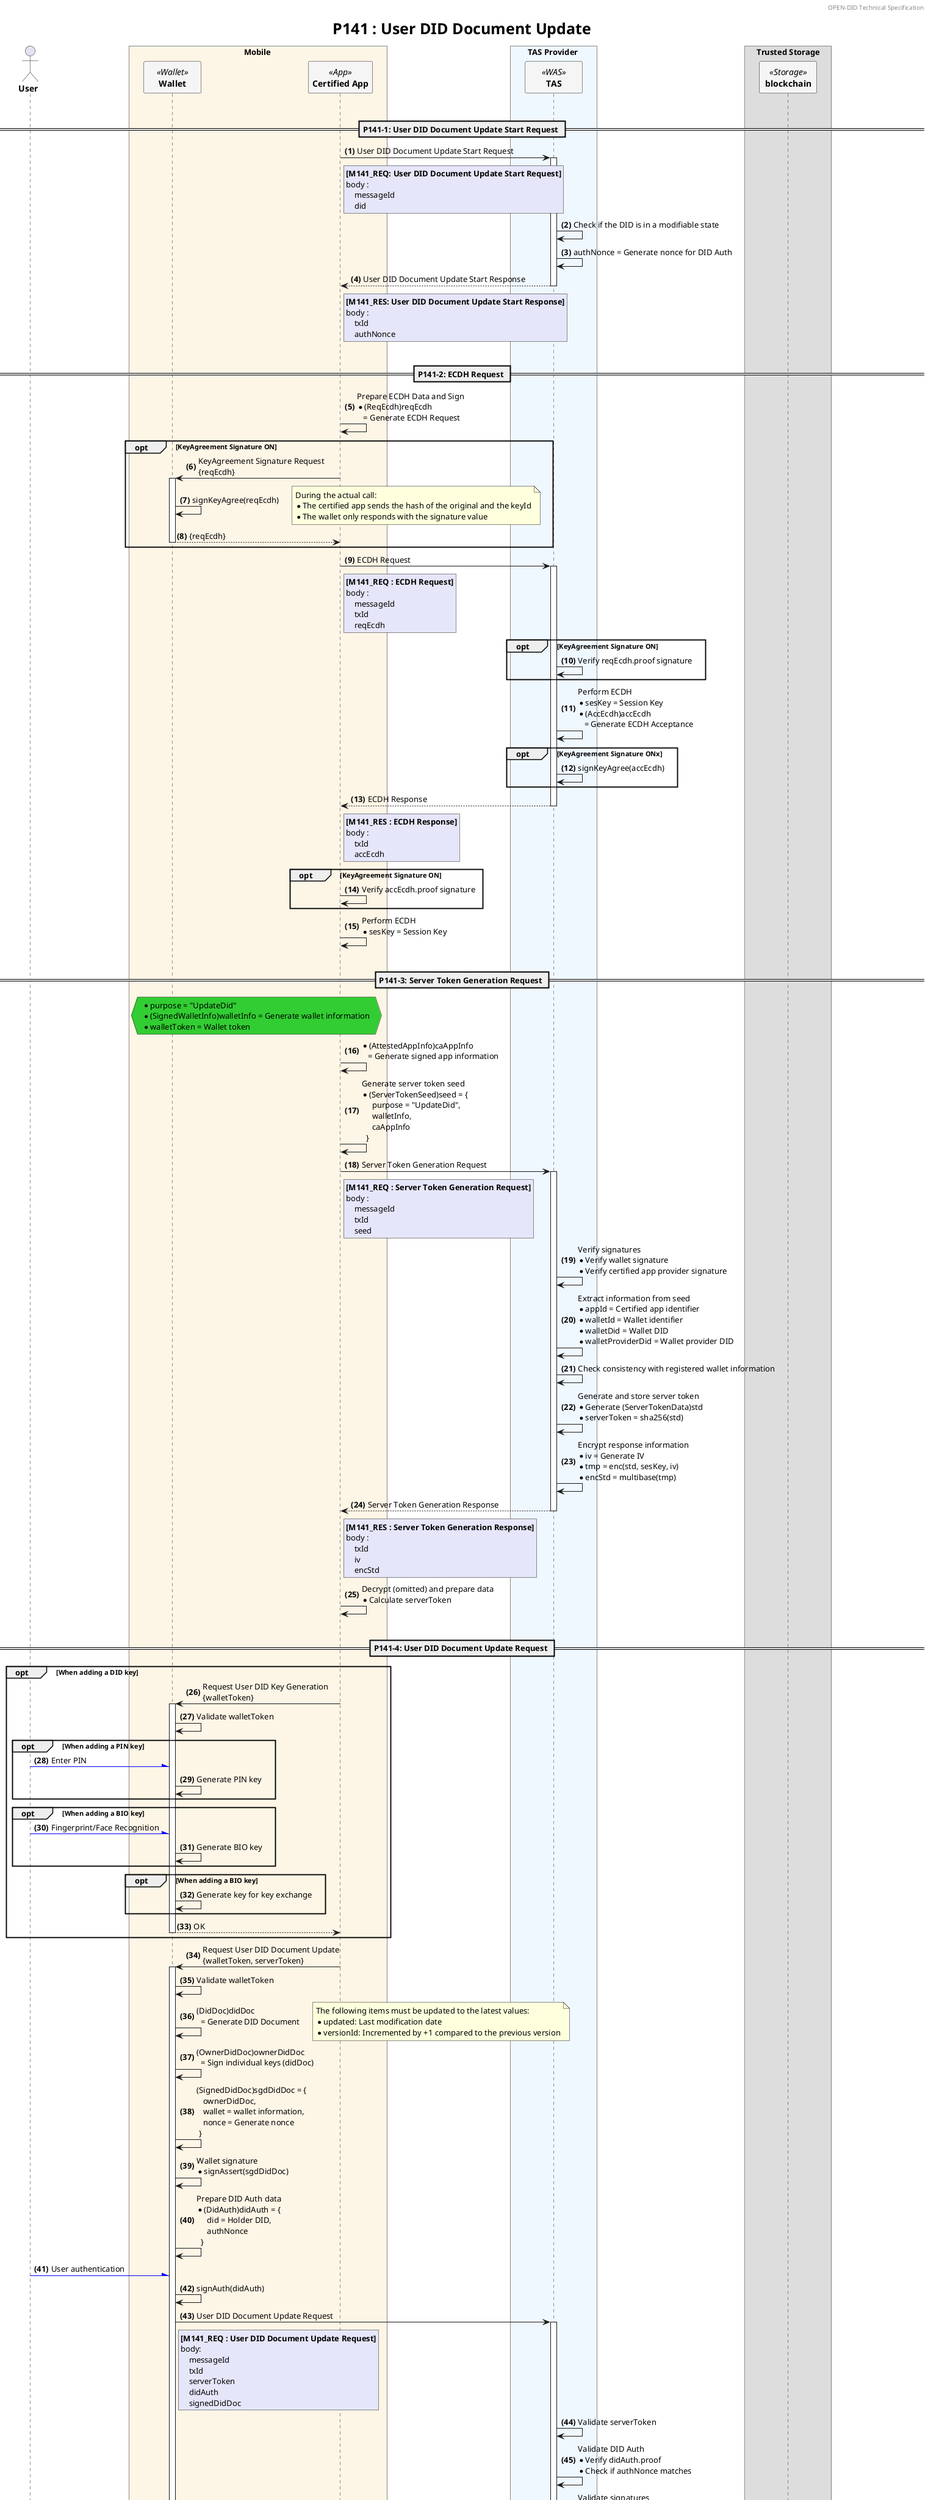 @startuml P141_update_diddoc

'- - - - - - - - - - - - - - - - - - - - - - - - - - - - - - - - - - - - - - - - - - - - - - - - - - - - - - - - - - -
' Settings
'- - - - - - - - - - - - - - - - - - - - - - - - - - - - - - - - - - - - - - - - - - - - - - - - - - - - - - - - - - -
'=== Header and Footer ===
header OPEN-DID Technical Specification
footer
  	Page %page% of %lastpage% at %date("yyyy-MM-dd hh:mm:ss")
end footer

'=== subject ===
title
	<size:25>P141 : User DID Document Update</size>
end title

'=== Options ===
autonumber "<b>(#)</b>"

'=== Panticipants ===
skinparam ParticipantPadding 20
skinparam BoxPadding 20
skinparam MaxMessageSize 500
skinparam MinClassWidth 80

actor "**User**" as USER

box Mobile #OldLace
    participant "**Wallet**" as WALLET <<Wallet>> #WhiteSmoke
    participant "**Certified App**" as CA <<App>> #WhiteSmoke    
end box

box TAS Provider #AliceBlue
    participant "**TAS**" as TAS <<WAS>> #WhiteSmoke
end box

box Trusted Storage
    participant "**blockchain**" as BC <<Storage>> #WhiteSmoke
end box 

'- - - - - - - - - - - - - - - - - - - - - - - - - - - - - - - - - - - - - - - - - - - - - - - - - - - - - - - - - - -
' Constants
'- - - - - - - - - - - - - - - - - - - - - - - - - - - - - - - - - - - - - - - - - - - - - - - - - - - - - - - - - - -
!$refdoc = "Refer to separate document"
!$doc = "Refer to data specification document"

'- - - - - - - - - - - - - - - - - - - - - - - - - - - - - - - - - - - - - - - - - - - - - - - - - - - - - - - - - - -
' Content
'- - - - - - - - - - - - - - - - - - - - - - - - - - - - - - - - - - - - - - - - - - - - - - - - - - - - - - - - - - -
|||

== P141-1: User DID Document Update Start Request ==
CA -> TAS++: User DID Document Update Start Request
rnote right of CA #Lavender        
    **[M141_REQ: User DID Document Update Start Request]**
    body : 
        messageId
        did
end note

    TAS -> TAS: Check if the DID is in a modifiable state
    TAS -> TAS: authNonce = Generate nonce for DID Auth

return User DID Document Update Start Response
rnote right of CA #Lavender        
    **[M141_RES: User DID Document Update Start Response]**
    body : 
        txId
        authNonce
end note

|||
== P141-2: ECDH Request ==
CA -> CA: Prepare ECDH Data and Sign\
            \n* (ReqEcdh)reqEcdh\
            \n   = Generate ECDH Request

opt KeyAgreement Signature ON
    CA -> WALLET ++: KeyAgreement Signature Request\n{reqEcdh}
        WALLET -> WALLET: signKeyAgree(reqEcdh)
        note right
            During the actual call:
            * The certified app sends the hash of the original and the keyId
            * The wallet only responds with the signature value
        end note
    return {reqEcdh}
end

CA -> TAS++ : ECDH Request
rnote right of CA #Lavender
    **[M141_REQ : ECDH Request]**
    body : 
        messageId
        txId
        reqEcdh
end note

    opt KeyAgreement Signature ON
        TAS -> TAS: Verify reqEcdh.proof signature
    end

    TAS -> TAS: Perform ECDH\
                \n* sesKey = Session Key\
                \n* (AccEcdh)accEcdh\
                \n   = Generate ECDH Acceptance

    opt KeyAgreement Signature ONx
        TAS -> TAS: signKeyAgree(accEcdh)
    end

return ECDH Response
rnote right of CA #Lavender
    **[M141_RES : ECDH Response]**
    body : 
        txId
        accEcdh
end note

opt KeyAgreement Signature ON
    CA -> CA: Verify accEcdh.proof signature
end

CA -> CA: Perform ECDH\n* sesKey = Session Key

|||
== P141-3: Server Token Generation Request ==
hnote over CA, WALLET #LimeGreen
    * purpose = "UpdateDid"
    * (SignedWalletInfo)walletInfo = Generate wallet information
    * walletToken = Wallet token
end hnote

CA -> CA: * (AttestedAppInfo)caAppInfo\
        \n   = Generate signed app information

CA -> CA: Generate server token seed\
        \n* (ServerTokenSeed)seed = {\
        \n     purpose = "UpdateDid",\
        \n     walletInfo,\
        \n     caAppInfo\
        \n  }

CA -> TAS++ : Server Token Generation Request
rnote right of CA #Lavender
    **[M141_REQ : Server Token Generation Request]**
    body : 
        messageId
        txId
        seed
end note

    TAS -> TAS: Verify signatures\
            \n* Verify wallet signature\
            \n* Verify certified app provider signature

    TAS -> TAS: Extract information from seed\
            \n* appId = Certified app identifier\
            \n* walletId = Wallet identifier\
            \n* walletDid = Wallet DID\
            \n* walletProviderDid = Wallet provider DID

    TAS -> TAS: Check consistency with registered wallet information

    TAS -> TAS: Generate and store server token\
            \n* Generate (ServerTokenData)std\
            \n* serverToken = sha256(std)

    TAS -> TAS: Encrypt response information\
            \n* iv = Generate IV\
            \n* tmp = enc(std, sesKey, iv)\
            \n* encStd = multibase(tmp)

return Server Token Generation Response
rnote right of CA #Lavender
    **[M141_RES : Server Token Generation Response]**
    body : 
        txId
        iv
        encStd
end note

CA -> CA: Decrypt (omitted) and prepare data\
        \n* Calculate serverToken


|||
== P141-4: User DID Document Update Request ==

opt When adding a DID key
    CA -> WALLET ++: Request User DID Key Generation\n{walletToken}
        WALLET -> WALLET: Validate walletToken

        opt When adding a PIN key
            USER -[#Blue]\ WALLET: Enter PIN
            WALLET -> WALLET: Generate PIN key
        end
        opt When adding a BIO key
            USER -[#Blue]\ WALLET: Fingerprint/Face Recognition
            WALLET -> WALLET: Generate BIO key
        end
        opt When adding a BIO key
            WALLET -> WALLET: Generate key for key exchange
        end
    return OK
end

CA -> WALLET ++: Request User DID Document Update\n{walletToken, serverToken}
    WALLET -> WALLET: Validate walletToken

    WALLET -> WALLET: (DidDoc)didDoc \
            \n  = Generate DID Document
    note right
        The following items must be updated to the latest values:
        * updated: Last modification date
        * versionId: Incremented by +1 compared to the previous version
    end note

    WALLET -> WALLET: (OwnerDidDoc)ownerDidDoc\
            \n  = Sign individual keys (didDoc)
    WALLET -> WALLET: (SignedDidDoc)sgdDidDoc = {\
            \n   ownerDidDoc,\
            \n   wallet = wallet information,\
            \n   nonce = Generate nonce\
            \n }
    WALLET -> WALLET: Wallet signature\
            \n* signAssert(sgdDidDoc)

    WALLET -> WALLET: Prepare DID Auth data\
    \n* (DidAuth)didAuth = {\
    \n     did = Holder DID,\
    \n     authNonce\
    \n  }

    USER -[#Blue]\ WALLET: User authentication
    WALLET -> WALLET: signAuth(didAuth)

    WALLET -> TAS ++: User DID Document Update Request
    rnote right of WALLET #Lavender
        **[M141_REQ : User DID Document Update Request]**
        body:
            messageId
            txId
            serverToken
            didAuth
            signedDidDoc
    end note
        TAS -> TAS: Validate serverToken

        TAS -> TAS: Validate DID Auth\
                \n* Verify didAuth.proof\
                \n* Check if authNonce matches

        TAS -> TAS: Validate signatures\
            \n* Verify wallet signature\
            \n* Verify individual key signature
        
        TAS -> TAS: Validate DID comparison\
            \n* didDoc.did = M141_1_REQ.did\
            \n* didDoc.did = didAuth.did

        TAS -> TAS: (InvokedDidDoc)invDidDoc = {\
            \n   didDoc,\
            \n   controller = TAS information,\
            \n   nonce = Generate nonce\
            \n }

        TAS -> TAS: Controller signature\
            \n* signInvoke(invDidDoc)

        TAS -> BC ++: Request DID Registration\n{invDidDoc}
            BC -> BC: Verify Controller signature
            BC -> BC: Register
        return OK

        TAS -> TAS: Check user mapping information in DB\
                \n* holderDid (User DID)\
                \n* walletId (Wallet identifier)\
                \n* appId (Certified app identifier)
        return User DID Document Update Response
        rnote right of WALLET #Lavender
            **[M141_REQ : User DID Document Update]**
            body:
                txId
        end note
return OK


|||
== P141-5: User DID Document Update Completion ==
CA -> TAS++: User DID Document Update Completion Request
rnote right of CA #Lavender        
    **[M141_REQ: User DID Document Update Completion Request]**
    body:
        messageId
        txId
        serverToken
end note

    TAS -> TAS: Validate serverToken
    TAS -> TAS: Delete session information and end transaction

return User Registration Completion Response
rnote right of CA #Lavender        
    **[M141_RES: User DID Document Update Completion Request]**
    body:
        txId
end note

|||
|||
@enduml

